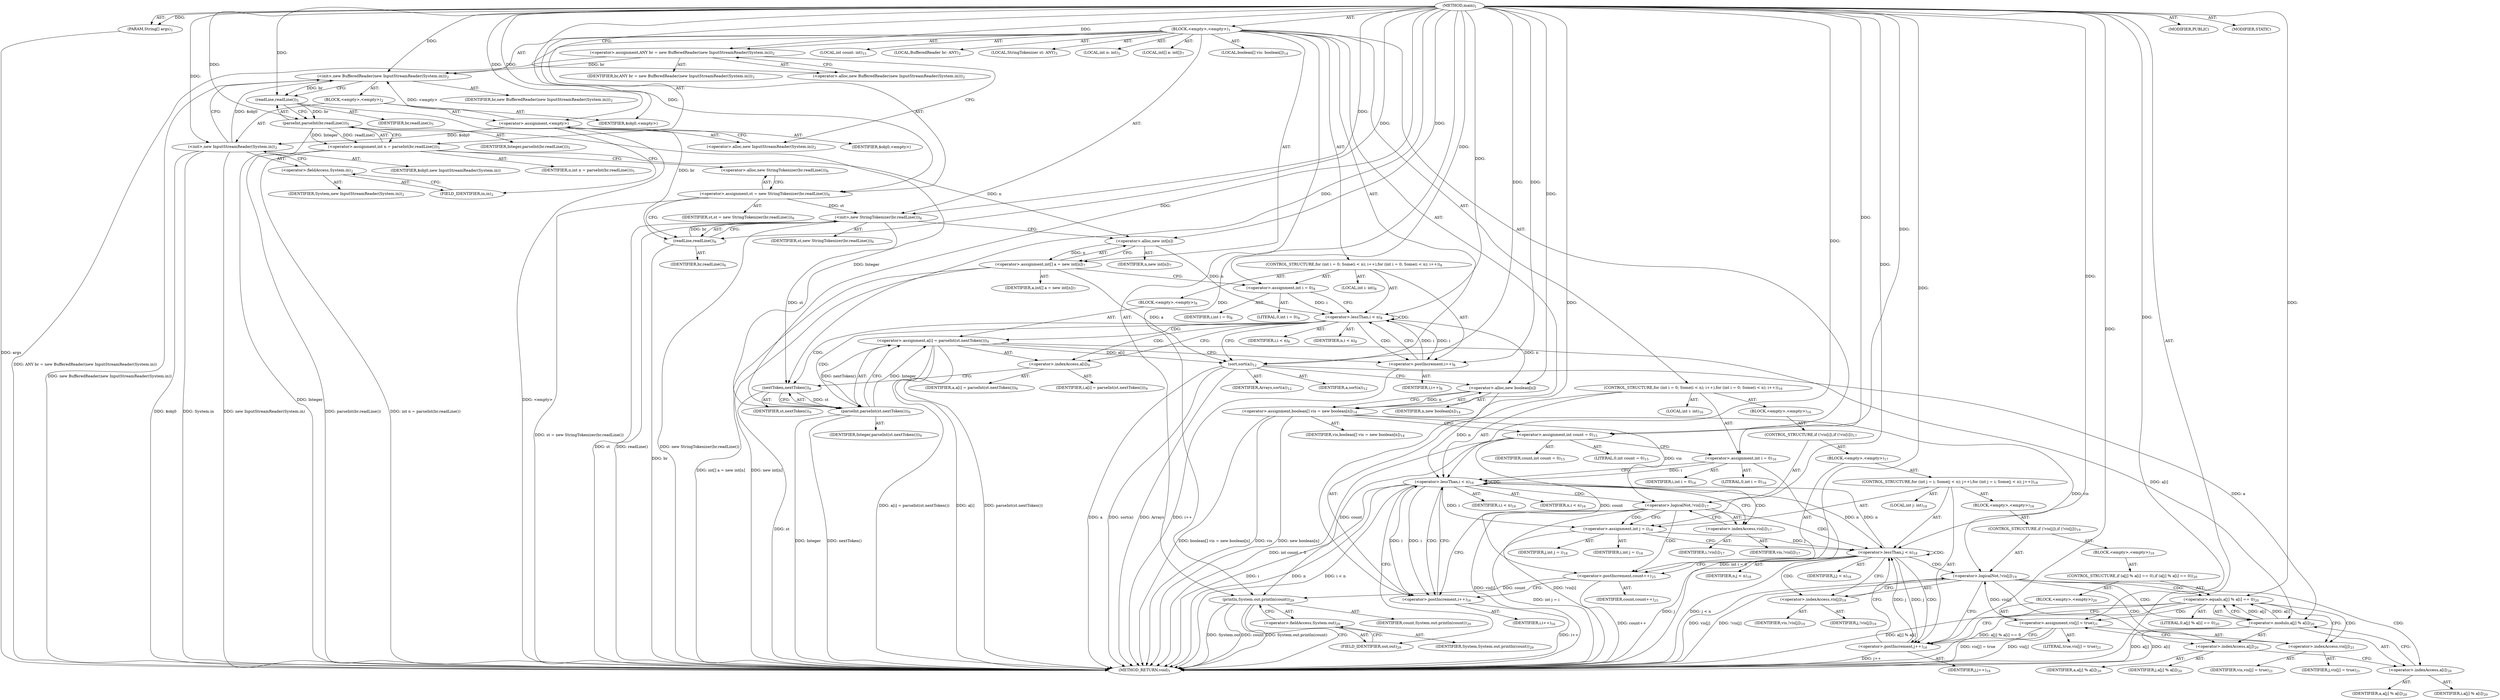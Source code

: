 digraph "main" {  
"21" [label = <(METHOD,main)<SUB>1</SUB>> ]
"22" [label = <(PARAM,String[] args)<SUB>1</SUB>> ]
"23" [label = <(BLOCK,&lt;empty&gt;,&lt;empty&gt;)<SUB>1</SUB>> ]
"4" [label = <(LOCAL,BufferedReader br: ANY)<SUB>2</SUB>> ]
"24" [label = <(&lt;operator&gt;.assignment,ANY br = new BufferedReader(new InputStreamReader(System.in)))<SUB>2</SUB>> ]
"25" [label = <(IDENTIFIER,br,ANY br = new BufferedReader(new InputStreamReader(System.in)))<SUB>2</SUB>> ]
"26" [label = <(&lt;operator&gt;.alloc,new BufferedReader(new InputStreamReader(System.in)))<SUB>2</SUB>> ]
"27" [label = <(&lt;init&gt;,new BufferedReader(new InputStreamReader(System.in)))<SUB>2</SUB>> ]
"3" [label = <(IDENTIFIER,br,new BufferedReader(new InputStreamReader(System.in)))<SUB>2</SUB>> ]
"28" [label = <(BLOCK,&lt;empty&gt;,&lt;empty&gt;)<SUB>2</SUB>> ]
"29" [label = <(&lt;operator&gt;.assignment,&lt;empty&gt;)> ]
"30" [label = <(IDENTIFIER,$obj0,&lt;empty&gt;)> ]
"31" [label = <(&lt;operator&gt;.alloc,new InputStreamReader(System.in))<SUB>2</SUB>> ]
"32" [label = <(&lt;init&gt;,new InputStreamReader(System.in))<SUB>2</SUB>> ]
"33" [label = <(IDENTIFIER,$obj0,new InputStreamReader(System.in))> ]
"34" [label = <(&lt;operator&gt;.fieldAccess,System.in)<SUB>2</SUB>> ]
"35" [label = <(IDENTIFIER,System,new InputStreamReader(System.in))<SUB>2</SUB>> ]
"36" [label = <(FIELD_IDENTIFIER,in,in)<SUB>2</SUB>> ]
"37" [label = <(IDENTIFIER,$obj0,&lt;empty&gt;)> ]
"6" [label = <(LOCAL,StringTokenizer st: ANY)<SUB>3</SUB>> ]
"38" [label = <(LOCAL,int n: int)<SUB>5</SUB>> ]
"39" [label = <(&lt;operator&gt;.assignment,int n = parseInt(br.readLine()))<SUB>5</SUB>> ]
"40" [label = <(IDENTIFIER,n,int n = parseInt(br.readLine()))<SUB>5</SUB>> ]
"41" [label = <(parseInt,parseInt(br.readLine()))<SUB>5</SUB>> ]
"42" [label = <(IDENTIFIER,Integer,parseInt(br.readLine()))<SUB>5</SUB>> ]
"43" [label = <(readLine,readLine())<SUB>5</SUB>> ]
"44" [label = <(IDENTIFIER,br,readLine())<SUB>5</SUB>> ]
"45" [label = <(&lt;operator&gt;.assignment,st = new StringTokenizer(br.readLine()))<SUB>6</SUB>> ]
"46" [label = <(IDENTIFIER,st,st = new StringTokenizer(br.readLine()))<SUB>6</SUB>> ]
"47" [label = <(&lt;operator&gt;.alloc,new StringTokenizer(br.readLine()))<SUB>6</SUB>> ]
"48" [label = <(&lt;init&gt;,new StringTokenizer(br.readLine()))<SUB>6</SUB>> ]
"5" [label = <(IDENTIFIER,st,new StringTokenizer(br.readLine()))<SUB>6</SUB>> ]
"49" [label = <(readLine,readLine())<SUB>6</SUB>> ]
"50" [label = <(IDENTIFIER,br,readLine())<SUB>6</SUB>> ]
"51" [label = <(LOCAL,int[] a: int[])<SUB>7</SUB>> ]
"52" [label = <(&lt;operator&gt;.assignment,int[] a = new int[n])<SUB>7</SUB>> ]
"53" [label = <(IDENTIFIER,a,int[] a = new int[n])<SUB>7</SUB>> ]
"54" [label = <(&lt;operator&gt;.alloc,new int[n])> ]
"55" [label = <(IDENTIFIER,n,new int[n])<SUB>7</SUB>> ]
"56" [label = <(CONTROL_STRUCTURE,for (int i = 0; Some(i &lt; n); i++),for (int i = 0; Some(i &lt; n); i++))<SUB>8</SUB>> ]
"57" [label = <(LOCAL,int i: int)<SUB>8</SUB>> ]
"58" [label = <(&lt;operator&gt;.assignment,int i = 0)<SUB>8</SUB>> ]
"59" [label = <(IDENTIFIER,i,int i = 0)<SUB>8</SUB>> ]
"60" [label = <(LITERAL,0,int i = 0)<SUB>8</SUB>> ]
"61" [label = <(&lt;operator&gt;.lessThan,i &lt; n)<SUB>8</SUB>> ]
"62" [label = <(IDENTIFIER,i,i &lt; n)<SUB>8</SUB>> ]
"63" [label = <(IDENTIFIER,n,i &lt; n)<SUB>8</SUB>> ]
"64" [label = <(&lt;operator&gt;.postIncrement,i++)<SUB>8</SUB>> ]
"65" [label = <(IDENTIFIER,i,i++)<SUB>8</SUB>> ]
"66" [label = <(BLOCK,&lt;empty&gt;,&lt;empty&gt;)<SUB>8</SUB>> ]
"67" [label = <(&lt;operator&gt;.assignment,a[i] = parseInt(st.nextToken()))<SUB>9</SUB>> ]
"68" [label = <(&lt;operator&gt;.indexAccess,a[i])<SUB>9</SUB>> ]
"69" [label = <(IDENTIFIER,a,a[i] = parseInt(st.nextToken()))<SUB>9</SUB>> ]
"70" [label = <(IDENTIFIER,i,a[i] = parseInt(st.nextToken()))<SUB>9</SUB>> ]
"71" [label = <(parseInt,parseInt(st.nextToken()))<SUB>9</SUB>> ]
"72" [label = <(IDENTIFIER,Integer,parseInt(st.nextToken()))<SUB>9</SUB>> ]
"73" [label = <(nextToken,nextToken())<SUB>9</SUB>> ]
"74" [label = <(IDENTIFIER,st,nextToken())<SUB>9</SUB>> ]
"75" [label = <(sort,sort(a))<SUB>12</SUB>> ]
"76" [label = <(IDENTIFIER,Arrays,sort(a))<SUB>12</SUB>> ]
"77" [label = <(IDENTIFIER,a,sort(a))<SUB>12</SUB>> ]
"78" [label = <(LOCAL,boolean[] vis: boolean[])<SUB>14</SUB>> ]
"79" [label = <(&lt;operator&gt;.assignment,boolean[] vis = new boolean[n])<SUB>14</SUB>> ]
"80" [label = <(IDENTIFIER,vis,boolean[] vis = new boolean[n])<SUB>14</SUB>> ]
"81" [label = <(&lt;operator&gt;.alloc,new boolean[n])> ]
"82" [label = <(IDENTIFIER,n,new boolean[n])<SUB>14</SUB>> ]
"83" [label = <(LOCAL,int count: int)<SUB>15</SUB>> ]
"84" [label = <(&lt;operator&gt;.assignment,int count = 0)<SUB>15</SUB>> ]
"85" [label = <(IDENTIFIER,count,int count = 0)<SUB>15</SUB>> ]
"86" [label = <(LITERAL,0,int count = 0)<SUB>15</SUB>> ]
"87" [label = <(CONTROL_STRUCTURE,for (int i = 0; Some(i &lt; n); i++),for (int i = 0; Some(i &lt; n); i++))<SUB>16</SUB>> ]
"88" [label = <(LOCAL,int i: int)<SUB>16</SUB>> ]
"89" [label = <(&lt;operator&gt;.assignment,int i = 0)<SUB>16</SUB>> ]
"90" [label = <(IDENTIFIER,i,int i = 0)<SUB>16</SUB>> ]
"91" [label = <(LITERAL,0,int i = 0)<SUB>16</SUB>> ]
"92" [label = <(&lt;operator&gt;.lessThan,i &lt; n)<SUB>16</SUB>> ]
"93" [label = <(IDENTIFIER,i,i &lt; n)<SUB>16</SUB>> ]
"94" [label = <(IDENTIFIER,n,i &lt; n)<SUB>16</SUB>> ]
"95" [label = <(&lt;operator&gt;.postIncrement,i++)<SUB>16</SUB>> ]
"96" [label = <(IDENTIFIER,i,i++)<SUB>16</SUB>> ]
"97" [label = <(BLOCK,&lt;empty&gt;,&lt;empty&gt;)<SUB>16</SUB>> ]
"98" [label = <(CONTROL_STRUCTURE,if (!vis[i]),if (!vis[i]))<SUB>17</SUB>> ]
"99" [label = <(&lt;operator&gt;.logicalNot,!vis[i])<SUB>17</SUB>> ]
"100" [label = <(&lt;operator&gt;.indexAccess,vis[i])<SUB>17</SUB>> ]
"101" [label = <(IDENTIFIER,vis,!vis[i])<SUB>17</SUB>> ]
"102" [label = <(IDENTIFIER,i,!vis[i])<SUB>17</SUB>> ]
"103" [label = <(BLOCK,&lt;empty&gt;,&lt;empty&gt;)<SUB>17</SUB>> ]
"104" [label = <(CONTROL_STRUCTURE,for (int j = i; Some(j &lt; n); j++),for (int j = i; Some(j &lt; n); j++))<SUB>18</SUB>> ]
"105" [label = <(LOCAL,int j: int)<SUB>18</SUB>> ]
"106" [label = <(&lt;operator&gt;.assignment,int j = i)<SUB>18</SUB>> ]
"107" [label = <(IDENTIFIER,j,int j = i)<SUB>18</SUB>> ]
"108" [label = <(IDENTIFIER,i,int j = i)<SUB>18</SUB>> ]
"109" [label = <(&lt;operator&gt;.lessThan,j &lt; n)<SUB>18</SUB>> ]
"110" [label = <(IDENTIFIER,j,j &lt; n)<SUB>18</SUB>> ]
"111" [label = <(IDENTIFIER,n,j &lt; n)<SUB>18</SUB>> ]
"112" [label = <(&lt;operator&gt;.postIncrement,j++)<SUB>18</SUB>> ]
"113" [label = <(IDENTIFIER,j,j++)<SUB>18</SUB>> ]
"114" [label = <(BLOCK,&lt;empty&gt;,&lt;empty&gt;)<SUB>18</SUB>> ]
"115" [label = <(CONTROL_STRUCTURE,if (!vis[j]),if (!vis[j]))<SUB>19</SUB>> ]
"116" [label = <(&lt;operator&gt;.logicalNot,!vis[j])<SUB>19</SUB>> ]
"117" [label = <(&lt;operator&gt;.indexAccess,vis[j])<SUB>19</SUB>> ]
"118" [label = <(IDENTIFIER,vis,!vis[j])<SUB>19</SUB>> ]
"119" [label = <(IDENTIFIER,j,!vis[j])<SUB>19</SUB>> ]
"120" [label = <(BLOCK,&lt;empty&gt;,&lt;empty&gt;)<SUB>19</SUB>> ]
"121" [label = <(CONTROL_STRUCTURE,if (a[j] % a[i] == 0),if (a[j] % a[i] == 0))<SUB>20</SUB>> ]
"122" [label = <(&lt;operator&gt;.equals,a[j] % a[i] == 0)<SUB>20</SUB>> ]
"123" [label = <(&lt;operator&gt;.modulo,a[j] % a[i])<SUB>20</SUB>> ]
"124" [label = <(&lt;operator&gt;.indexAccess,a[j])<SUB>20</SUB>> ]
"125" [label = <(IDENTIFIER,a,a[j] % a[i])<SUB>20</SUB>> ]
"126" [label = <(IDENTIFIER,j,a[j] % a[i])<SUB>20</SUB>> ]
"127" [label = <(&lt;operator&gt;.indexAccess,a[i])<SUB>20</SUB>> ]
"128" [label = <(IDENTIFIER,a,a[j] % a[i])<SUB>20</SUB>> ]
"129" [label = <(IDENTIFIER,i,a[j] % a[i])<SUB>20</SUB>> ]
"130" [label = <(LITERAL,0,a[j] % a[i] == 0)<SUB>20</SUB>> ]
"131" [label = <(BLOCK,&lt;empty&gt;,&lt;empty&gt;)<SUB>20</SUB>> ]
"132" [label = <(&lt;operator&gt;.assignment,vis[j] = true)<SUB>21</SUB>> ]
"133" [label = <(&lt;operator&gt;.indexAccess,vis[j])<SUB>21</SUB>> ]
"134" [label = <(IDENTIFIER,vis,vis[j] = true)<SUB>21</SUB>> ]
"135" [label = <(IDENTIFIER,j,vis[j] = true)<SUB>21</SUB>> ]
"136" [label = <(LITERAL,true,vis[j] = true)<SUB>21</SUB>> ]
"137" [label = <(&lt;operator&gt;.postIncrement,count++)<SUB>25</SUB>> ]
"138" [label = <(IDENTIFIER,count,count++)<SUB>25</SUB>> ]
"139" [label = <(println,System.out.println(count))<SUB>29</SUB>> ]
"140" [label = <(&lt;operator&gt;.fieldAccess,System.out)<SUB>29</SUB>> ]
"141" [label = <(IDENTIFIER,System,System.out.println(count))<SUB>29</SUB>> ]
"142" [label = <(FIELD_IDENTIFIER,out,out)<SUB>29</SUB>> ]
"143" [label = <(IDENTIFIER,count,System.out.println(count))<SUB>29</SUB>> ]
"144" [label = <(MODIFIER,PUBLIC)> ]
"145" [label = <(MODIFIER,STATIC)> ]
"146" [label = <(METHOD_RETURN,void)<SUB>1</SUB>> ]
  "21" -> "22"  [ label = "AST: "] 
  "21" -> "23"  [ label = "AST: "] 
  "21" -> "144"  [ label = "AST: "] 
  "21" -> "145"  [ label = "AST: "] 
  "21" -> "146"  [ label = "AST: "] 
  "23" -> "4"  [ label = "AST: "] 
  "23" -> "24"  [ label = "AST: "] 
  "23" -> "27"  [ label = "AST: "] 
  "23" -> "6"  [ label = "AST: "] 
  "23" -> "38"  [ label = "AST: "] 
  "23" -> "39"  [ label = "AST: "] 
  "23" -> "45"  [ label = "AST: "] 
  "23" -> "48"  [ label = "AST: "] 
  "23" -> "51"  [ label = "AST: "] 
  "23" -> "52"  [ label = "AST: "] 
  "23" -> "56"  [ label = "AST: "] 
  "23" -> "75"  [ label = "AST: "] 
  "23" -> "78"  [ label = "AST: "] 
  "23" -> "79"  [ label = "AST: "] 
  "23" -> "83"  [ label = "AST: "] 
  "23" -> "84"  [ label = "AST: "] 
  "23" -> "87"  [ label = "AST: "] 
  "23" -> "139"  [ label = "AST: "] 
  "24" -> "25"  [ label = "AST: "] 
  "24" -> "26"  [ label = "AST: "] 
  "27" -> "3"  [ label = "AST: "] 
  "27" -> "28"  [ label = "AST: "] 
  "28" -> "29"  [ label = "AST: "] 
  "28" -> "32"  [ label = "AST: "] 
  "28" -> "37"  [ label = "AST: "] 
  "29" -> "30"  [ label = "AST: "] 
  "29" -> "31"  [ label = "AST: "] 
  "32" -> "33"  [ label = "AST: "] 
  "32" -> "34"  [ label = "AST: "] 
  "34" -> "35"  [ label = "AST: "] 
  "34" -> "36"  [ label = "AST: "] 
  "39" -> "40"  [ label = "AST: "] 
  "39" -> "41"  [ label = "AST: "] 
  "41" -> "42"  [ label = "AST: "] 
  "41" -> "43"  [ label = "AST: "] 
  "43" -> "44"  [ label = "AST: "] 
  "45" -> "46"  [ label = "AST: "] 
  "45" -> "47"  [ label = "AST: "] 
  "48" -> "5"  [ label = "AST: "] 
  "48" -> "49"  [ label = "AST: "] 
  "49" -> "50"  [ label = "AST: "] 
  "52" -> "53"  [ label = "AST: "] 
  "52" -> "54"  [ label = "AST: "] 
  "54" -> "55"  [ label = "AST: "] 
  "56" -> "57"  [ label = "AST: "] 
  "56" -> "58"  [ label = "AST: "] 
  "56" -> "61"  [ label = "AST: "] 
  "56" -> "64"  [ label = "AST: "] 
  "56" -> "66"  [ label = "AST: "] 
  "58" -> "59"  [ label = "AST: "] 
  "58" -> "60"  [ label = "AST: "] 
  "61" -> "62"  [ label = "AST: "] 
  "61" -> "63"  [ label = "AST: "] 
  "64" -> "65"  [ label = "AST: "] 
  "66" -> "67"  [ label = "AST: "] 
  "67" -> "68"  [ label = "AST: "] 
  "67" -> "71"  [ label = "AST: "] 
  "68" -> "69"  [ label = "AST: "] 
  "68" -> "70"  [ label = "AST: "] 
  "71" -> "72"  [ label = "AST: "] 
  "71" -> "73"  [ label = "AST: "] 
  "73" -> "74"  [ label = "AST: "] 
  "75" -> "76"  [ label = "AST: "] 
  "75" -> "77"  [ label = "AST: "] 
  "79" -> "80"  [ label = "AST: "] 
  "79" -> "81"  [ label = "AST: "] 
  "81" -> "82"  [ label = "AST: "] 
  "84" -> "85"  [ label = "AST: "] 
  "84" -> "86"  [ label = "AST: "] 
  "87" -> "88"  [ label = "AST: "] 
  "87" -> "89"  [ label = "AST: "] 
  "87" -> "92"  [ label = "AST: "] 
  "87" -> "95"  [ label = "AST: "] 
  "87" -> "97"  [ label = "AST: "] 
  "89" -> "90"  [ label = "AST: "] 
  "89" -> "91"  [ label = "AST: "] 
  "92" -> "93"  [ label = "AST: "] 
  "92" -> "94"  [ label = "AST: "] 
  "95" -> "96"  [ label = "AST: "] 
  "97" -> "98"  [ label = "AST: "] 
  "98" -> "99"  [ label = "AST: "] 
  "98" -> "103"  [ label = "AST: "] 
  "99" -> "100"  [ label = "AST: "] 
  "100" -> "101"  [ label = "AST: "] 
  "100" -> "102"  [ label = "AST: "] 
  "103" -> "104"  [ label = "AST: "] 
  "103" -> "137"  [ label = "AST: "] 
  "104" -> "105"  [ label = "AST: "] 
  "104" -> "106"  [ label = "AST: "] 
  "104" -> "109"  [ label = "AST: "] 
  "104" -> "112"  [ label = "AST: "] 
  "104" -> "114"  [ label = "AST: "] 
  "106" -> "107"  [ label = "AST: "] 
  "106" -> "108"  [ label = "AST: "] 
  "109" -> "110"  [ label = "AST: "] 
  "109" -> "111"  [ label = "AST: "] 
  "112" -> "113"  [ label = "AST: "] 
  "114" -> "115"  [ label = "AST: "] 
  "115" -> "116"  [ label = "AST: "] 
  "115" -> "120"  [ label = "AST: "] 
  "116" -> "117"  [ label = "AST: "] 
  "117" -> "118"  [ label = "AST: "] 
  "117" -> "119"  [ label = "AST: "] 
  "120" -> "121"  [ label = "AST: "] 
  "121" -> "122"  [ label = "AST: "] 
  "121" -> "131"  [ label = "AST: "] 
  "122" -> "123"  [ label = "AST: "] 
  "122" -> "130"  [ label = "AST: "] 
  "123" -> "124"  [ label = "AST: "] 
  "123" -> "127"  [ label = "AST: "] 
  "124" -> "125"  [ label = "AST: "] 
  "124" -> "126"  [ label = "AST: "] 
  "127" -> "128"  [ label = "AST: "] 
  "127" -> "129"  [ label = "AST: "] 
  "131" -> "132"  [ label = "AST: "] 
  "132" -> "133"  [ label = "AST: "] 
  "132" -> "136"  [ label = "AST: "] 
  "133" -> "134"  [ label = "AST: "] 
  "133" -> "135"  [ label = "AST: "] 
  "137" -> "138"  [ label = "AST: "] 
  "139" -> "140"  [ label = "AST: "] 
  "139" -> "143"  [ label = "AST: "] 
  "140" -> "141"  [ label = "AST: "] 
  "140" -> "142"  [ label = "AST: "] 
  "24" -> "31"  [ label = "CFG: "] 
  "27" -> "43"  [ label = "CFG: "] 
  "39" -> "47"  [ label = "CFG: "] 
  "45" -> "49"  [ label = "CFG: "] 
  "48" -> "54"  [ label = "CFG: "] 
  "52" -> "58"  [ label = "CFG: "] 
  "75" -> "81"  [ label = "CFG: "] 
  "79" -> "84"  [ label = "CFG: "] 
  "84" -> "89"  [ label = "CFG: "] 
  "139" -> "146"  [ label = "CFG: "] 
  "26" -> "24"  [ label = "CFG: "] 
  "41" -> "39"  [ label = "CFG: "] 
  "47" -> "45"  [ label = "CFG: "] 
  "49" -> "48"  [ label = "CFG: "] 
  "54" -> "52"  [ label = "CFG: "] 
  "58" -> "61"  [ label = "CFG: "] 
  "61" -> "68"  [ label = "CFG: "] 
  "61" -> "75"  [ label = "CFG: "] 
  "64" -> "61"  [ label = "CFG: "] 
  "81" -> "79"  [ label = "CFG: "] 
  "89" -> "92"  [ label = "CFG: "] 
  "92" -> "100"  [ label = "CFG: "] 
  "92" -> "142"  [ label = "CFG: "] 
  "95" -> "92"  [ label = "CFG: "] 
  "140" -> "139"  [ label = "CFG: "] 
  "29" -> "36"  [ label = "CFG: "] 
  "32" -> "27"  [ label = "CFG: "] 
  "43" -> "41"  [ label = "CFG: "] 
  "67" -> "64"  [ label = "CFG: "] 
  "142" -> "140"  [ label = "CFG: "] 
  "31" -> "29"  [ label = "CFG: "] 
  "34" -> "32"  [ label = "CFG: "] 
  "68" -> "73"  [ label = "CFG: "] 
  "71" -> "67"  [ label = "CFG: "] 
  "99" -> "106"  [ label = "CFG: "] 
  "99" -> "95"  [ label = "CFG: "] 
  "36" -> "34"  [ label = "CFG: "] 
  "73" -> "71"  [ label = "CFG: "] 
  "100" -> "99"  [ label = "CFG: "] 
  "137" -> "95"  [ label = "CFG: "] 
  "106" -> "109"  [ label = "CFG: "] 
  "109" -> "117"  [ label = "CFG: "] 
  "109" -> "137"  [ label = "CFG: "] 
  "112" -> "109"  [ label = "CFG: "] 
  "116" -> "124"  [ label = "CFG: "] 
  "116" -> "112"  [ label = "CFG: "] 
  "117" -> "116"  [ label = "CFG: "] 
  "122" -> "133"  [ label = "CFG: "] 
  "122" -> "112"  [ label = "CFG: "] 
  "123" -> "122"  [ label = "CFG: "] 
  "132" -> "112"  [ label = "CFG: "] 
  "124" -> "127"  [ label = "CFG: "] 
  "127" -> "123"  [ label = "CFG: "] 
  "133" -> "132"  [ label = "CFG: "] 
  "21" -> "26"  [ label = "CFG: "] 
  "22" -> "146"  [ label = "DDG: args"] 
  "24" -> "146"  [ label = "DDG: ANY br = new BufferedReader(new InputStreamReader(System.in))"] 
  "29" -> "146"  [ label = "DDG: &lt;empty&gt;"] 
  "32" -> "146"  [ label = "DDG: $obj0"] 
  "32" -> "146"  [ label = "DDG: System.in"] 
  "32" -> "146"  [ label = "DDG: new InputStreamReader(System.in)"] 
  "27" -> "146"  [ label = "DDG: new BufferedReader(new InputStreamReader(System.in))"] 
  "41" -> "146"  [ label = "DDG: Integer"] 
  "39" -> "146"  [ label = "DDG: parseInt(br.readLine())"] 
  "39" -> "146"  [ label = "DDG: int n = parseInt(br.readLine())"] 
  "45" -> "146"  [ label = "DDG: st = new StringTokenizer(br.readLine())"] 
  "48" -> "146"  [ label = "DDG: st"] 
  "49" -> "146"  [ label = "DDG: br"] 
  "48" -> "146"  [ label = "DDG: readLine()"] 
  "48" -> "146"  [ label = "DDG: new StringTokenizer(br.readLine())"] 
  "52" -> "146"  [ label = "DDG: new int[n]"] 
  "52" -> "146"  [ label = "DDG: int[] a = new int[n]"] 
  "75" -> "146"  [ label = "DDG: a"] 
  "75" -> "146"  [ label = "DDG: sort(a)"] 
  "79" -> "146"  [ label = "DDG: vis"] 
  "79" -> "146"  [ label = "DDG: new boolean[n]"] 
  "79" -> "146"  [ label = "DDG: boolean[] vis = new boolean[n]"] 
  "84" -> "146"  [ label = "DDG: int count = 0"] 
  "89" -> "146"  [ label = "DDG: int i = 0"] 
  "92" -> "146"  [ label = "DDG: i"] 
  "92" -> "146"  [ label = "DDG: n"] 
  "92" -> "146"  [ label = "DDG: i &lt; n"] 
  "139" -> "146"  [ label = "DDG: System.out"] 
  "139" -> "146"  [ label = "DDG: count"] 
  "139" -> "146"  [ label = "DDG: System.out.println(count)"] 
  "99" -> "146"  [ label = "DDG: vis[i]"] 
  "99" -> "146"  [ label = "DDG: !vis[i]"] 
  "106" -> "146"  [ label = "DDG: int j = i"] 
  "109" -> "146"  [ label = "DDG: j"] 
  "109" -> "146"  [ label = "DDG: j &lt; n"] 
  "137" -> "146"  [ label = "DDG: count++"] 
  "95" -> "146"  [ label = "DDG: i++"] 
  "116" -> "146"  [ label = "DDG: vis[j]"] 
  "116" -> "146"  [ label = "DDG: !vis[j]"] 
  "123" -> "146"  [ label = "DDG: a[j]"] 
  "123" -> "146"  [ label = "DDG: a[i]"] 
  "122" -> "146"  [ label = "DDG: a[j] % a[i]"] 
  "122" -> "146"  [ label = "DDG: a[j] % a[i] == 0"] 
  "132" -> "146"  [ label = "DDG: vis[j]"] 
  "132" -> "146"  [ label = "DDG: vis[j] = true"] 
  "112" -> "146"  [ label = "DDG: j++"] 
  "67" -> "146"  [ label = "DDG: a[i]"] 
  "71" -> "146"  [ label = "DDG: Integer"] 
  "73" -> "146"  [ label = "DDG: st"] 
  "71" -> "146"  [ label = "DDG: nextToken()"] 
  "67" -> "146"  [ label = "DDG: parseInt(st.nextToken())"] 
  "67" -> "146"  [ label = "DDG: a[i] = parseInt(st.nextToken())"] 
  "64" -> "146"  [ label = "DDG: i++"] 
  "75" -> "146"  [ label = "DDG: Arrays"] 
  "21" -> "22"  [ label = "DDG: "] 
  "21" -> "24"  [ label = "DDG: "] 
  "41" -> "39"  [ label = "DDG: Integer"] 
  "41" -> "39"  [ label = "DDG: readLine()"] 
  "21" -> "45"  [ label = "DDG: "] 
  "54" -> "52"  [ label = "DDG: n"] 
  "81" -> "79"  [ label = "DDG: n"] 
  "21" -> "84"  [ label = "DDG: "] 
  "24" -> "27"  [ label = "DDG: br"] 
  "21" -> "27"  [ label = "DDG: "] 
  "29" -> "27"  [ label = "DDG: &lt;empty&gt;"] 
  "32" -> "27"  [ label = "DDG: $obj0"] 
  "45" -> "48"  [ label = "DDG: st"] 
  "21" -> "48"  [ label = "DDG: "] 
  "49" -> "48"  [ label = "DDG: br"] 
  "21" -> "58"  [ label = "DDG: "] 
  "21" -> "75"  [ label = "DDG: "] 
  "52" -> "75"  [ label = "DDG: a"] 
  "67" -> "75"  [ label = "DDG: a[i]"] 
  "21" -> "89"  [ label = "DDG: "] 
  "84" -> "139"  [ label = "DDG: count"] 
  "137" -> "139"  [ label = "DDG: count"] 
  "21" -> "139"  [ label = "DDG: "] 
  "21" -> "29"  [ label = "DDG: "] 
  "21" -> "37"  [ label = "DDG: "] 
  "21" -> "41"  [ label = "DDG: "] 
  "43" -> "41"  [ label = "DDG: br"] 
  "43" -> "49"  [ label = "DDG: br"] 
  "21" -> "49"  [ label = "DDG: "] 
  "39" -> "54"  [ label = "DDG: n"] 
  "21" -> "54"  [ label = "DDG: "] 
  "58" -> "61"  [ label = "DDG: i"] 
  "64" -> "61"  [ label = "DDG: i"] 
  "21" -> "61"  [ label = "DDG: "] 
  "54" -> "61"  [ label = "DDG: n"] 
  "61" -> "64"  [ label = "DDG: i"] 
  "21" -> "64"  [ label = "DDG: "] 
  "71" -> "67"  [ label = "DDG: Integer"] 
  "71" -> "67"  [ label = "DDG: nextToken()"] 
  "61" -> "81"  [ label = "DDG: n"] 
  "21" -> "81"  [ label = "DDG: "] 
  "89" -> "92"  [ label = "DDG: i"] 
  "95" -> "92"  [ label = "DDG: i"] 
  "21" -> "92"  [ label = "DDG: "] 
  "81" -> "92"  [ label = "DDG: n"] 
  "109" -> "92"  [ label = "DDG: n"] 
  "92" -> "95"  [ label = "DDG: i"] 
  "21" -> "95"  [ label = "DDG: "] 
  "29" -> "32"  [ label = "DDG: $obj0"] 
  "21" -> "32"  [ label = "DDG: "] 
  "27" -> "43"  [ label = "DDG: br"] 
  "21" -> "43"  [ label = "DDG: "] 
  "41" -> "71"  [ label = "DDG: Integer"] 
  "21" -> "71"  [ label = "DDG: "] 
  "73" -> "71"  [ label = "DDG: st"] 
  "79" -> "99"  [ label = "DDG: vis"] 
  "48" -> "73"  [ label = "DDG: st"] 
  "21" -> "73"  [ label = "DDG: "] 
  "92" -> "106"  [ label = "DDG: i"] 
  "21" -> "106"  [ label = "DDG: "] 
  "84" -> "137"  [ label = "DDG: count"] 
  "21" -> "137"  [ label = "DDG: "] 
  "106" -> "109"  [ label = "DDG: j"] 
  "112" -> "109"  [ label = "DDG: j"] 
  "21" -> "109"  [ label = "DDG: "] 
  "92" -> "109"  [ label = "DDG: n"] 
  "109" -> "112"  [ label = "DDG: j"] 
  "21" -> "112"  [ label = "DDG: "] 
  "79" -> "116"  [ label = "DDG: vis"] 
  "132" -> "116"  [ label = "DDG: vis[j]"] 
  "123" -> "122"  [ label = "DDG: a[j]"] 
  "123" -> "122"  [ label = "DDG: a[i]"] 
  "21" -> "122"  [ label = "DDG: "] 
  "21" -> "132"  [ label = "DDG: "] 
  "75" -> "123"  [ label = "DDG: a"] 
  "67" -> "123"  [ label = "DDG: a[i]"] 
  "61" -> "68"  [ label = "CDG: "] 
  "61" -> "73"  [ label = "CDG: "] 
  "61" -> "64"  [ label = "CDG: "] 
  "61" -> "67"  [ label = "CDG: "] 
  "61" -> "61"  [ label = "CDG: "] 
  "61" -> "71"  [ label = "CDG: "] 
  "92" -> "99"  [ label = "CDG: "] 
  "92" -> "95"  [ label = "CDG: "] 
  "92" -> "92"  [ label = "CDG: "] 
  "92" -> "100"  [ label = "CDG: "] 
  "99" -> "106"  [ label = "CDG: "] 
  "99" -> "137"  [ label = "CDG: "] 
  "99" -> "109"  [ label = "CDG: "] 
  "109" -> "116"  [ label = "CDG: "] 
  "109" -> "112"  [ label = "CDG: "] 
  "109" -> "117"  [ label = "CDG: "] 
  "109" -> "109"  [ label = "CDG: "] 
  "116" -> "122"  [ label = "CDG: "] 
  "116" -> "123"  [ label = "CDG: "] 
  "116" -> "127"  [ label = "CDG: "] 
  "116" -> "124"  [ label = "CDG: "] 
  "122" -> "132"  [ label = "CDG: "] 
  "122" -> "133"  [ label = "CDG: "] 
}
